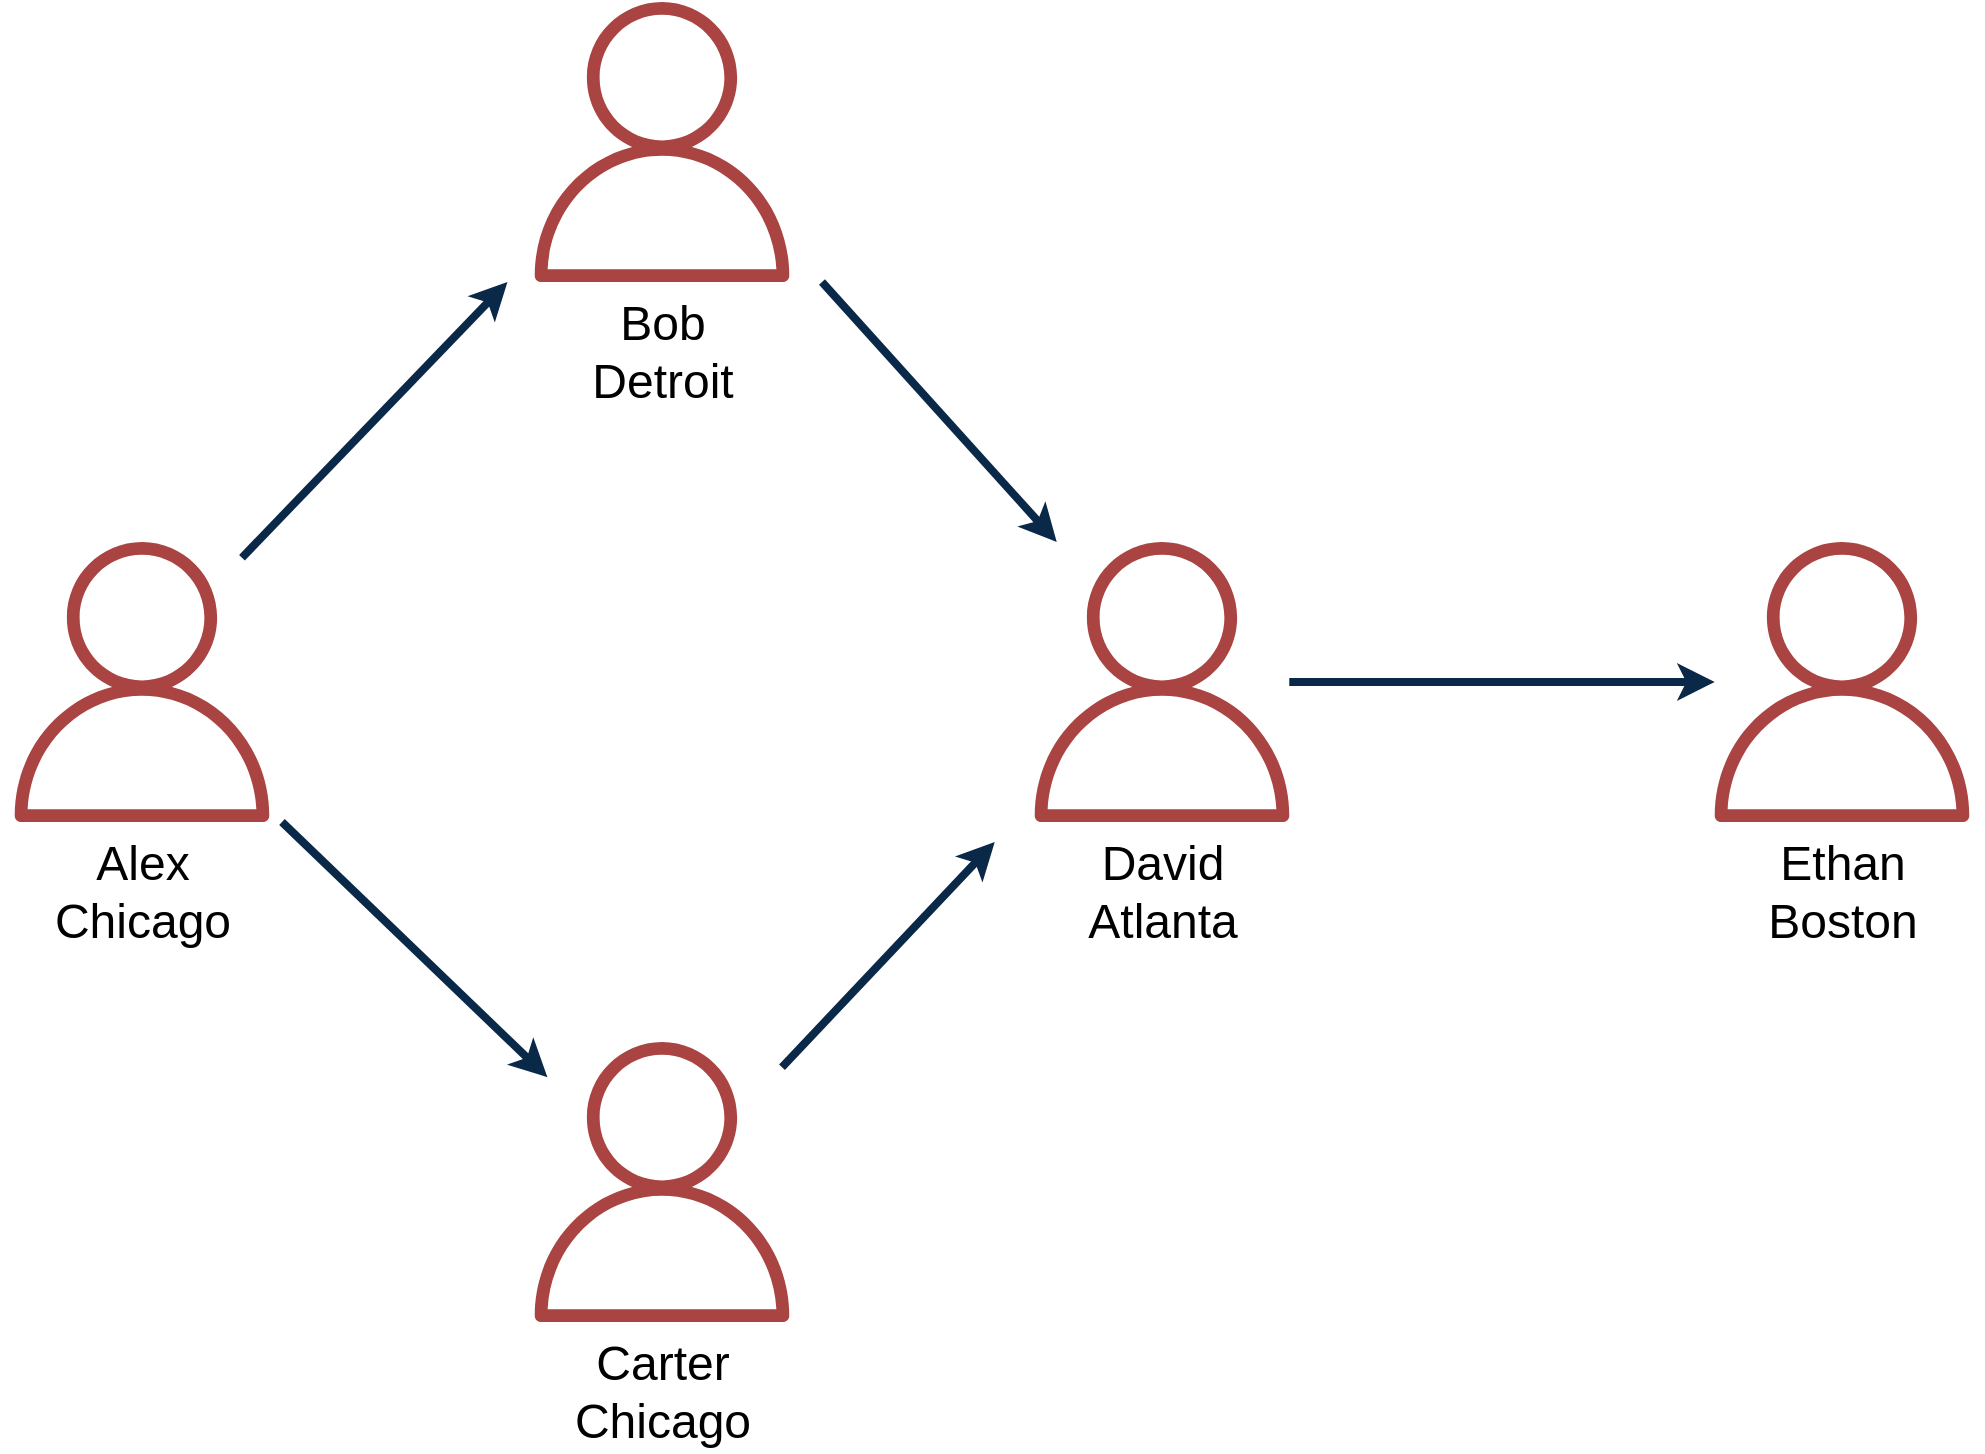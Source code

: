 <mxfile version="24.2.5" type="device">
  <diagram name="Page-1" id="zBg6pfhZeGASbWDPhqJE">
    <mxGraphModel dx="1382" dy="754" grid="1" gridSize="10" guides="1" tooltips="1" connect="1" arrows="1" fold="1" page="1" pageScale="1" pageWidth="850" pageHeight="1100" math="0" shadow="0">
      <root>
        <mxCell id="0" />
        <mxCell id="1" parent="0" />
        <mxCell id="pij2rxlQCV_wu5LtM53G-9" style="rounded=0;orthogonalLoop=1;jettySize=auto;html=1;strokeWidth=4;fillColor=#b0e3e6;strokeColor=#0a2848;" edge="1" parent="1">
          <mxGeometry relative="1" as="geometry">
            <mxPoint x="199.996" y="397.836" as="sourcePoint" />
            <mxPoint x="332.724" y="260.004" as="targetPoint" />
          </mxGeometry>
        </mxCell>
        <mxCell id="pij2rxlQCV_wu5LtM53G-4" value="Alex&lt;div&gt;Chicago&lt;/div&gt;" style="sketch=0;outlineConnect=0;dashed=0;verticalLabelPosition=bottom;verticalAlign=top;align=center;html=1;fontSize=24;fontStyle=0;aspect=fixed;pointerEvents=1;shape=mxgraph.aws4.user;fillColor=#a94442;strokeColor=#0e8088;" vertex="1" parent="1">
          <mxGeometry x="80" y="390" width="140" height="140" as="geometry" />
        </mxCell>
        <mxCell id="pij2rxlQCV_wu5LtM53G-5" value="Bob&lt;div&gt;Detroit&lt;/div&gt;" style="sketch=0;outlineConnect=0;dashed=0;verticalLabelPosition=bottom;verticalAlign=top;align=center;html=1;fontSize=24;fontStyle=0;aspect=fixed;pointerEvents=1;shape=mxgraph.aws4.user;fillColor=#a94442;strokeColor=#0e8088;" vertex="1" parent="1">
          <mxGeometry x="340" y="120" width="140" height="140" as="geometry" />
        </mxCell>
        <mxCell id="pij2rxlQCV_wu5LtM53G-6" value="Carter&lt;div&gt;Chicago&lt;/div&gt;" style="sketch=0;outlineConnect=0;dashed=0;verticalLabelPosition=bottom;verticalAlign=top;align=center;html=1;fontSize=24;fontStyle=0;aspect=fixed;pointerEvents=1;shape=mxgraph.aws4.user;fillColor=#a94442;strokeColor=#0e8088;" vertex="1" parent="1">
          <mxGeometry x="340" y="640" width="140" height="140" as="geometry" />
        </mxCell>
        <mxCell id="pij2rxlQCV_wu5LtM53G-7" value="David&lt;div&gt;Atlanta&lt;/div&gt;" style="sketch=0;outlineConnect=0;dashed=0;verticalLabelPosition=bottom;verticalAlign=top;align=center;html=1;fontSize=24;fontStyle=0;aspect=fixed;pointerEvents=1;shape=mxgraph.aws4.user;fillColor=#a94442;strokeColor=#0e8088;" vertex="1" parent="1">
          <mxGeometry x="590" y="390" width="140" height="140" as="geometry" />
        </mxCell>
        <mxCell id="pij2rxlQCV_wu5LtM53G-8" value="Ethan&lt;div&gt;Boston&lt;/div&gt;" style="sketch=0;outlineConnect=0;dashed=0;verticalLabelPosition=bottom;verticalAlign=top;align=center;html=1;fontSize=24;fontStyle=0;aspect=fixed;pointerEvents=1;shape=mxgraph.aws4.user;fillColor=#a94442;strokeColor=#0e8088;" vertex="1" parent="1">
          <mxGeometry x="930" y="390" width="140" height="140" as="geometry" />
        </mxCell>
        <mxCell id="pij2rxlQCV_wu5LtM53G-10" style="rounded=0;orthogonalLoop=1;jettySize=auto;html=1;strokeWidth=4;fillColor=#b0e3e6;strokeColor=#0a2848;" edge="1" parent="1">
          <mxGeometry relative="1" as="geometry">
            <mxPoint x="219.996" y="529.999" as="sourcePoint" />
            <mxPoint x="352.724" y="657.621" as="targetPoint" />
          </mxGeometry>
        </mxCell>
        <mxCell id="pij2rxlQCV_wu5LtM53G-11" style="rounded=0;orthogonalLoop=1;jettySize=auto;html=1;strokeWidth=4;fillColor=#b0e3e6;strokeColor=#0a2848;" edge="1" parent="1">
          <mxGeometry relative="1" as="geometry">
            <mxPoint x="490" y="260" as="sourcePoint" />
            <mxPoint x="607.368" y="390" as="targetPoint" />
          </mxGeometry>
        </mxCell>
        <mxCell id="pij2rxlQCV_wu5LtM53G-12" style="rounded=0;orthogonalLoop=1;jettySize=auto;html=1;strokeWidth=4;fillColor=#b0e3e6;strokeColor=#0a2848;" edge="1" parent="1">
          <mxGeometry relative="1" as="geometry">
            <mxPoint x="470" y="652.62" as="sourcePoint" />
            <mxPoint x="576.364" y="540.0" as="targetPoint" />
          </mxGeometry>
        </mxCell>
        <mxCell id="pij2rxlQCV_wu5LtM53G-13" style="rounded=0;orthogonalLoop=1;jettySize=auto;html=1;strokeWidth=4;fillColor=#b0e3e6;strokeColor=#0a2848;" edge="1" parent="1" source="pij2rxlQCV_wu5LtM53G-7" target="pij2rxlQCV_wu5LtM53G-8">
          <mxGeometry relative="1" as="geometry">
            <mxPoint x="254" y="434" as="sourcePoint" />
            <mxPoint x="386" y="296" as="targetPoint" />
          </mxGeometry>
        </mxCell>
      </root>
    </mxGraphModel>
  </diagram>
</mxfile>
